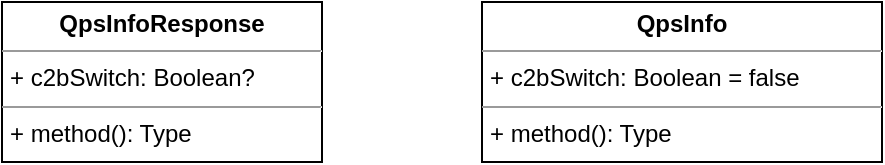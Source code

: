 <mxfile version="15.8.6" type="github">
  <diagram id="3n5Tk2W5omYp55VxxU9u" name="Page-1">
    <mxGraphModel dx="569" dy="309" grid="1" gridSize="10" guides="1" tooltips="1" connect="1" arrows="1" fold="1" page="1" pageScale="1" pageWidth="850" pageHeight="1100" math="0" shadow="0">
      <root>
        <mxCell id="0" />
        <mxCell id="1" parent="0" />
        <mxCell id="w4v-N4Ji7vO0rWm960WZ-1" value="&lt;p style=&quot;margin: 0px ; margin-top: 4px ; text-align: center&quot;&gt;&lt;b&gt;QpsInfoResponse&lt;/b&gt;&lt;/p&gt;&lt;hr size=&quot;1&quot;&gt;&lt;p style=&quot;margin: 0px ; margin-left: 4px&quot;&gt;+ c2bSwitch: Boolean?&lt;/p&gt;&lt;hr size=&quot;1&quot;&gt;&lt;p style=&quot;margin: 0px ; margin-left: 4px&quot;&gt;+ method(): Type&lt;/p&gt;" style="verticalAlign=top;align=left;overflow=fill;fontSize=12;fontFamily=Helvetica;html=1;" vertex="1" parent="1">
          <mxGeometry x="160" y="160" width="160" height="80" as="geometry" />
        </mxCell>
        <mxCell id="w4v-N4Ji7vO0rWm960WZ-2" value="&lt;p style=&quot;margin: 0px ; margin-top: 4px ; text-align: center&quot;&gt;&lt;b&gt;QpsInfo&lt;/b&gt;&lt;/p&gt;&lt;hr size=&quot;1&quot;&gt;&lt;p style=&quot;margin: 0px ; margin-left: 4px&quot;&gt;+ c2bSwitch: Boolean = false&lt;br&gt;&lt;/p&gt;&lt;hr size=&quot;1&quot;&gt;&lt;p style=&quot;margin: 0px ; margin-left: 4px&quot;&gt;+ method(): Type&lt;/p&gt;" style="verticalAlign=top;align=left;overflow=fill;fontSize=12;fontFamily=Helvetica;html=1;" vertex="1" parent="1">
          <mxGeometry x="400" y="160" width="200" height="80" as="geometry" />
        </mxCell>
      </root>
    </mxGraphModel>
  </diagram>
</mxfile>
